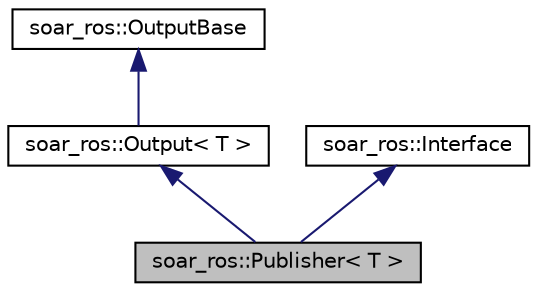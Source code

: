 digraph "soar_ros::Publisher&lt; T &gt;"
{
 // LATEX_PDF_SIZE
  edge [fontname="Helvetica",fontsize="10",labelfontname="Helvetica",labelfontsize="10"];
  node [fontname="Helvetica",fontsize="10",shape=record];
  Node1 [label="soar_ros::Publisher\< T \>",height=0.2,width=0.4,color="black", fillcolor="grey75", style="filled", fontcolor="black",tooltip=" "];
  Node2 -> Node1 [dir="back",color="midnightblue",fontsize="10",style="solid",fontname="Helvetica"];
  Node2 [label="soar_ros::Output\< T \>",height=0.2,width=0.4,color="black", fillcolor="white", style="filled",URL="$classsoar__ros_1_1Output.html",tooltip=" "];
  Node3 -> Node2 [dir="back",color="midnightblue",fontsize="10",style="solid",fontname="Helvetica"];
  Node3 [label="soar_ros::OutputBase",height=0.2,width=0.4,color="black", fillcolor="white", style="filled",URL="$classsoar__ros_1_1OutputBase.html",tooltip=" "];
  Node4 -> Node1 [dir="back",color="midnightblue",fontsize="10",style="solid",fontname="Helvetica"];
  Node4 [label="soar_ros::Interface",height=0.2,width=0.4,color="black", fillcolor="white", style="filled",URL="$classsoar__ros_1_1Interface.html",tooltip=" "];
}
